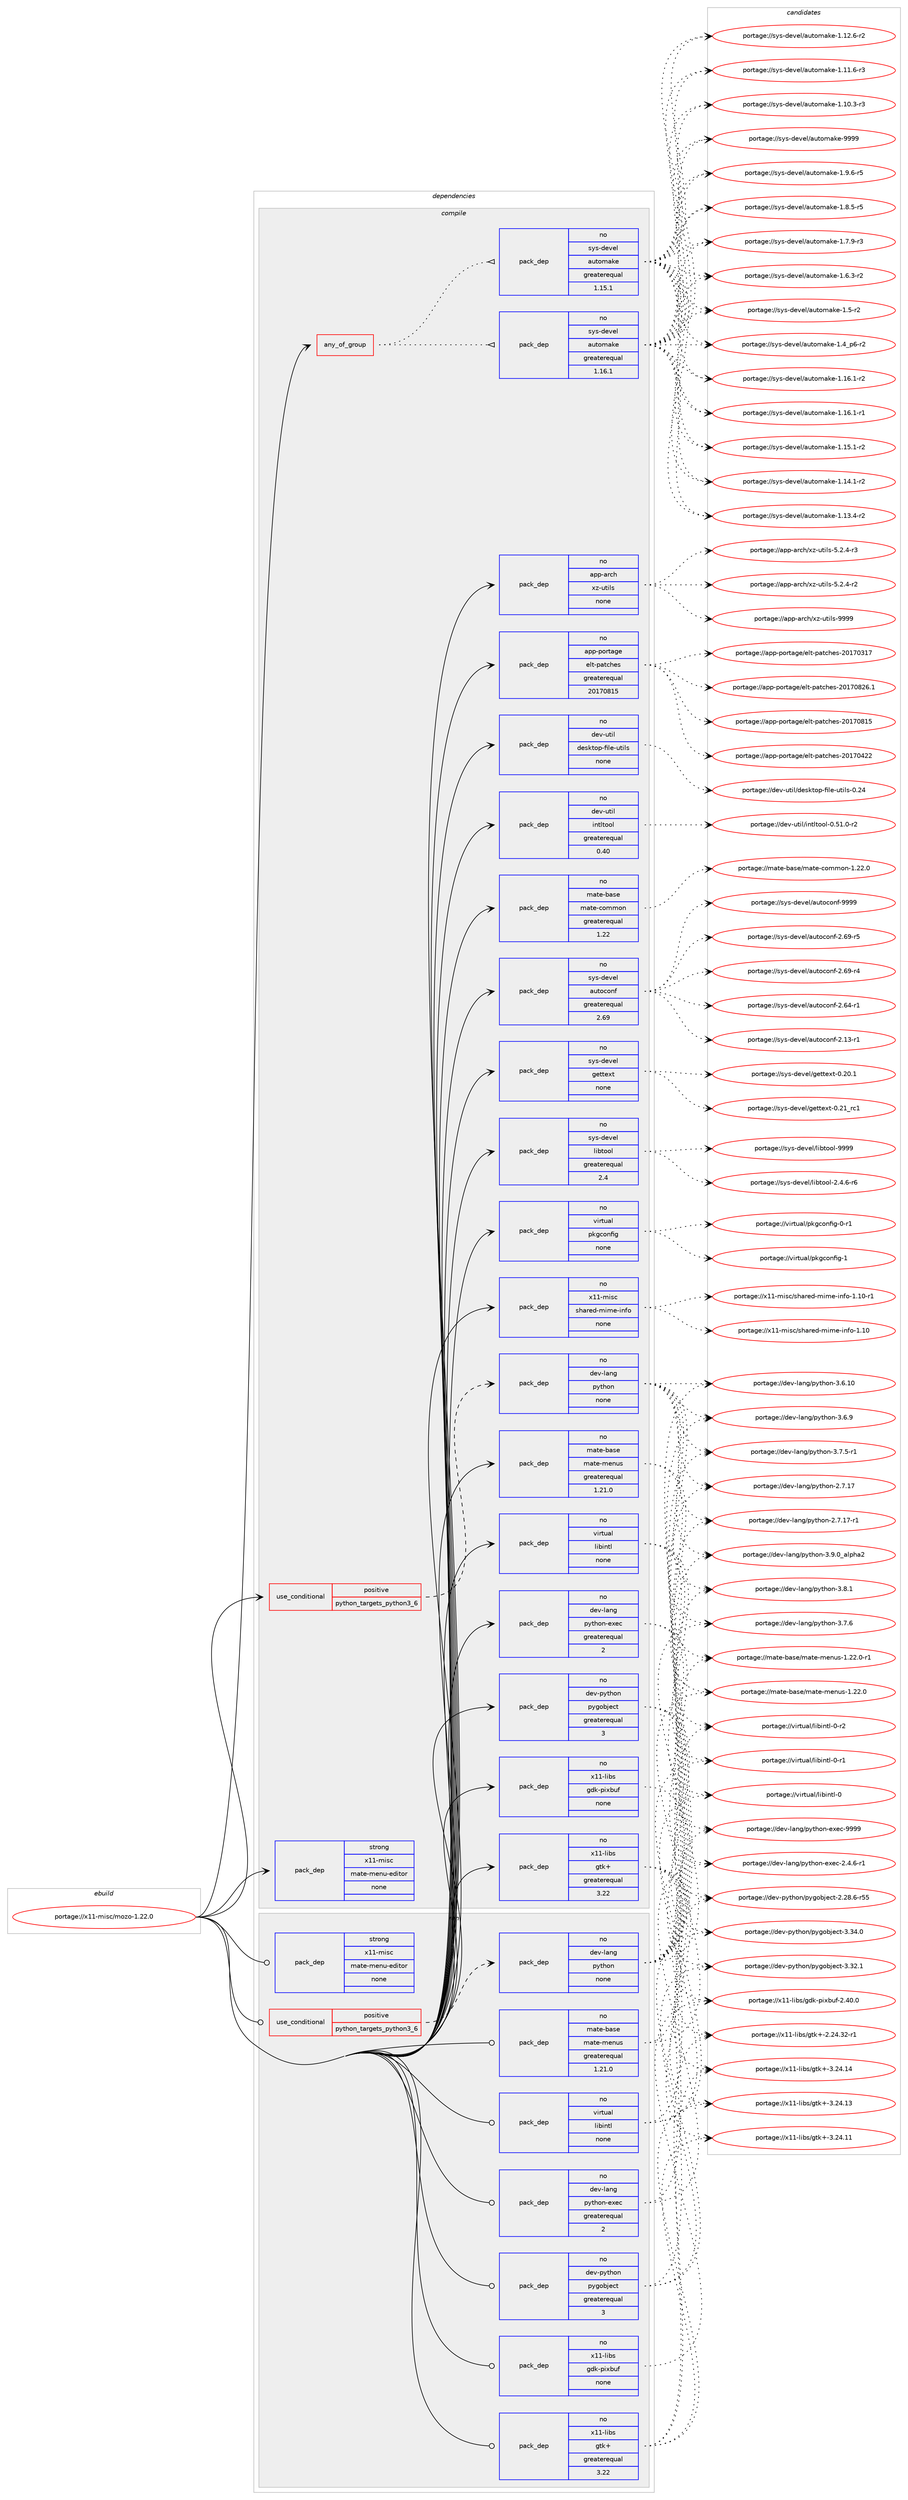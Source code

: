 digraph prolog {

# *************
# Graph options
# *************

newrank=true;
concentrate=true;
compound=true;
graph [rankdir=LR,fontname=Helvetica,fontsize=10,ranksep=1.5];#, ranksep=2.5, nodesep=0.2];
edge  [arrowhead=vee];
node  [fontname=Helvetica,fontsize=10];

# **********
# The ebuild
# **********

subgraph cluster_leftcol {
color=gray;
rank=same;
label=<<i>ebuild</i>>;
id [label="portage://x11-misc/mozo-1.22.0", color=red, width=4, href="../x11-misc/mozo-1.22.0.svg"];
}

# ****************
# The dependencies
# ****************

subgraph cluster_midcol {
color=gray;
label=<<i>dependencies</i>>;
subgraph cluster_compile {
fillcolor="#eeeeee";
style=filled;
label=<<i>compile</i>>;
subgraph any215 {
dependency14039 [label=<<TABLE BORDER="0" CELLBORDER="1" CELLSPACING="0" CELLPADDING="4"><TR><TD CELLPADDING="10">any_of_group</TD></TR></TABLE>>, shape=none, color=red];subgraph pack11859 {
dependency14040 [label=<<TABLE BORDER="0" CELLBORDER="1" CELLSPACING="0" CELLPADDING="4" WIDTH="220"><TR><TD ROWSPAN="6" CELLPADDING="30">pack_dep</TD></TR><TR><TD WIDTH="110">no</TD></TR><TR><TD>sys-devel</TD></TR><TR><TD>automake</TD></TR><TR><TD>greaterequal</TD></TR><TR><TD>1.16.1</TD></TR></TABLE>>, shape=none, color=blue];
}
dependency14039:e -> dependency14040:w [weight=20,style="dotted",arrowhead="oinv"];
subgraph pack11860 {
dependency14041 [label=<<TABLE BORDER="0" CELLBORDER="1" CELLSPACING="0" CELLPADDING="4" WIDTH="220"><TR><TD ROWSPAN="6" CELLPADDING="30">pack_dep</TD></TR><TR><TD WIDTH="110">no</TD></TR><TR><TD>sys-devel</TD></TR><TR><TD>automake</TD></TR><TR><TD>greaterequal</TD></TR><TR><TD>1.15.1</TD></TR></TABLE>>, shape=none, color=blue];
}
dependency14039:e -> dependency14041:w [weight=20,style="dotted",arrowhead="oinv"];
}
id:e -> dependency14039:w [weight=20,style="solid",arrowhead="vee"];
subgraph cond1953 {
dependency14042 [label=<<TABLE BORDER="0" CELLBORDER="1" CELLSPACING="0" CELLPADDING="4"><TR><TD ROWSPAN="3" CELLPADDING="10">use_conditional</TD></TR><TR><TD>positive</TD></TR><TR><TD>python_targets_python3_6</TD></TR></TABLE>>, shape=none, color=red];
subgraph pack11861 {
dependency14043 [label=<<TABLE BORDER="0" CELLBORDER="1" CELLSPACING="0" CELLPADDING="4" WIDTH="220"><TR><TD ROWSPAN="6" CELLPADDING="30">pack_dep</TD></TR><TR><TD WIDTH="110">no</TD></TR><TR><TD>dev-lang</TD></TR><TR><TD>python</TD></TR><TR><TD>none</TD></TR><TR><TD></TD></TR></TABLE>>, shape=none, color=blue];
}
dependency14042:e -> dependency14043:w [weight=20,style="dashed",arrowhead="vee"];
}
id:e -> dependency14042:w [weight=20,style="solid",arrowhead="vee"];
subgraph pack11862 {
dependency14044 [label=<<TABLE BORDER="0" CELLBORDER="1" CELLSPACING="0" CELLPADDING="4" WIDTH="220"><TR><TD ROWSPAN="6" CELLPADDING="30">pack_dep</TD></TR><TR><TD WIDTH="110">no</TD></TR><TR><TD>app-arch</TD></TR><TR><TD>xz-utils</TD></TR><TR><TD>none</TD></TR><TR><TD></TD></TR></TABLE>>, shape=none, color=blue];
}
id:e -> dependency14044:w [weight=20,style="solid",arrowhead="vee"];
subgraph pack11863 {
dependency14045 [label=<<TABLE BORDER="0" CELLBORDER="1" CELLSPACING="0" CELLPADDING="4" WIDTH="220"><TR><TD ROWSPAN="6" CELLPADDING="30">pack_dep</TD></TR><TR><TD WIDTH="110">no</TD></TR><TR><TD>app-portage</TD></TR><TR><TD>elt-patches</TD></TR><TR><TD>greaterequal</TD></TR><TR><TD>20170815</TD></TR></TABLE>>, shape=none, color=blue];
}
id:e -> dependency14045:w [weight=20,style="solid",arrowhead="vee"];
subgraph pack11864 {
dependency14046 [label=<<TABLE BORDER="0" CELLBORDER="1" CELLSPACING="0" CELLPADDING="4" WIDTH="220"><TR><TD ROWSPAN="6" CELLPADDING="30">pack_dep</TD></TR><TR><TD WIDTH="110">no</TD></TR><TR><TD>dev-lang</TD></TR><TR><TD>python-exec</TD></TR><TR><TD>greaterequal</TD></TR><TR><TD>2</TD></TR></TABLE>>, shape=none, color=blue];
}
id:e -> dependency14046:w [weight=20,style="solid",arrowhead="vee"];
subgraph pack11865 {
dependency14047 [label=<<TABLE BORDER="0" CELLBORDER="1" CELLSPACING="0" CELLPADDING="4" WIDTH="220"><TR><TD ROWSPAN="6" CELLPADDING="30">pack_dep</TD></TR><TR><TD WIDTH="110">no</TD></TR><TR><TD>dev-python</TD></TR><TR><TD>pygobject</TD></TR><TR><TD>greaterequal</TD></TR><TR><TD>3</TD></TR></TABLE>>, shape=none, color=blue];
}
id:e -> dependency14047:w [weight=20,style="solid",arrowhead="vee"];
subgraph pack11866 {
dependency14048 [label=<<TABLE BORDER="0" CELLBORDER="1" CELLSPACING="0" CELLPADDING="4" WIDTH="220"><TR><TD ROWSPAN="6" CELLPADDING="30">pack_dep</TD></TR><TR><TD WIDTH="110">no</TD></TR><TR><TD>dev-util</TD></TR><TR><TD>desktop-file-utils</TD></TR><TR><TD>none</TD></TR><TR><TD></TD></TR></TABLE>>, shape=none, color=blue];
}
id:e -> dependency14048:w [weight=20,style="solid",arrowhead="vee"];
subgraph pack11867 {
dependency14049 [label=<<TABLE BORDER="0" CELLBORDER="1" CELLSPACING="0" CELLPADDING="4" WIDTH="220"><TR><TD ROWSPAN="6" CELLPADDING="30">pack_dep</TD></TR><TR><TD WIDTH="110">no</TD></TR><TR><TD>dev-util</TD></TR><TR><TD>intltool</TD></TR><TR><TD>greaterequal</TD></TR><TR><TD>0.40</TD></TR></TABLE>>, shape=none, color=blue];
}
id:e -> dependency14049:w [weight=20,style="solid",arrowhead="vee"];
subgraph pack11868 {
dependency14050 [label=<<TABLE BORDER="0" CELLBORDER="1" CELLSPACING="0" CELLPADDING="4" WIDTH="220"><TR><TD ROWSPAN="6" CELLPADDING="30">pack_dep</TD></TR><TR><TD WIDTH="110">no</TD></TR><TR><TD>mate-base</TD></TR><TR><TD>mate-common</TD></TR><TR><TD>greaterequal</TD></TR><TR><TD>1.22</TD></TR></TABLE>>, shape=none, color=blue];
}
id:e -> dependency14050:w [weight=20,style="solid",arrowhead="vee"];
subgraph pack11869 {
dependency14051 [label=<<TABLE BORDER="0" CELLBORDER="1" CELLSPACING="0" CELLPADDING="4" WIDTH="220"><TR><TD ROWSPAN="6" CELLPADDING="30">pack_dep</TD></TR><TR><TD WIDTH="110">no</TD></TR><TR><TD>mate-base</TD></TR><TR><TD>mate-menus</TD></TR><TR><TD>greaterequal</TD></TR><TR><TD>1.21.0</TD></TR></TABLE>>, shape=none, color=blue];
}
id:e -> dependency14051:w [weight=20,style="solid",arrowhead="vee"];
subgraph pack11870 {
dependency14052 [label=<<TABLE BORDER="0" CELLBORDER="1" CELLSPACING="0" CELLPADDING="4" WIDTH="220"><TR><TD ROWSPAN="6" CELLPADDING="30">pack_dep</TD></TR><TR><TD WIDTH="110">no</TD></TR><TR><TD>sys-devel</TD></TR><TR><TD>autoconf</TD></TR><TR><TD>greaterequal</TD></TR><TR><TD>2.69</TD></TR></TABLE>>, shape=none, color=blue];
}
id:e -> dependency14052:w [weight=20,style="solid",arrowhead="vee"];
subgraph pack11871 {
dependency14053 [label=<<TABLE BORDER="0" CELLBORDER="1" CELLSPACING="0" CELLPADDING="4" WIDTH="220"><TR><TD ROWSPAN="6" CELLPADDING="30">pack_dep</TD></TR><TR><TD WIDTH="110">no</TD></TR><TR><TD>sys-devel</TD></TR><TR><TD>gettext</TD></TR><TR><TD>none</TD></TR><TR><TD></TD></TR></TABLE>>, shape=none, color=blue];
}
id:e -> dependency14053:w [weight=20,style="solid",arrowhead="vee"];
subgraph pack11872 {
dependency14054 [label=<<TABLE BORDER="0" CELLBORDER="1" CELLSPACING="0" CELLPADDING="4" WIDTH="220"><TR><TD ROWSPAN="6" CELLPADDING="30">pack_dep</TD></TR><TR><TD WIDTH="110">no</TD></TR><TR><TD>sys-devel</TD></TR><TR><TD>libtool</TD></TR><TR><TD>greaterequal</TD></TR><TR><TD>2.4</TD></TR></TABLE>>, shape=none, color=blue];
}
id:e -> dependency14054:w [weight=20,style="solid",arrowhead="vee"];
subgraph pack11873 {
dependency14055 [label=<<TABLE BORDER="0" CELLBORDER="1" CELLSPACING="0" CELLPADDING="4" WIDTH="220"><TR><TD ROWSPAN="6" CELLPADDING="30">pack_dep</TD></TR><TR><TD WIDTH="110">no</TD></TR><TR><TD>virtual</TD></TR><TR><TD>libintl</TD></TR><TR><TD>none</TD></TR><TR><TD></TD></TR></TABLE>>, shape=none, color=blue];
}
id:e -> dependency14055:w [weight=20,style="solid",arrowhead="vee"];
subgraph pack11874 {
dependency14056 [label=<<TABLE BORDER="0" CELLBORDER="1" CELLSPACING="0" CELLPADDING="4" WIDTH="220"><TR><TD ROWSPAN="6" CELLPADDING="30">pack_dep</TD></TR><TR><TD WIDTH="110">no</TD></TR><TR><TD>virtual</TD></TR><TR><TD>pkgconfig</TD></TR><TR><TD>none</TD></TR><TR><TD></TD></TR></TABLE>>, shape=none, color=blue];
}
id:e -> dependency14056:w [weight=20,style="solid",arrowhead="vee"];
subgraph pack11875 {
dependency14057 [label=<<TABLE BORDER="0" CELLBORDER="1" CELLSPACING="0" CELLPADDING="4" WIDTH="220"><TR><TD ROWSPAN="6" CELLPADDING="30">pack_dep</TD></TR><TR><TD WIDTH="110">no</TD></TR><TR><TD>x11-libs</TD></TR><TR><TD>gdk-pixbuf</TD></TR><TR><TD>none</TD></TR><TR><TD></TD></TR></TABLE>>, shape=none, color=blue];
}
id:e -> dependency14057:w [weight=20,style="solid",arrowhead="vee"];
subgraph pack11876 {
dependency14058 [label=<<TABLE BORDER="0" CELLBORDER="1" CELLSPACING="0" CELLPADDING="4" WIDTH="220"><TR><TD ROWSPAN="6" CELLPADDING="30">pack_dep</TD></TR><TR><TD WIDTH="110">no</TD></TR><TR><TD>x11-libs</TD></TR><TR><TD>gtk+</TD></TR><TR><TD>greaterequal</TD></TR><TR><TD>3.22</TD></TR></TABLE>>, shape=none, color=blue];
}
id:e -> dependency14058:w [weight=20,style="solid",arrowhead="vee"];
subgraph pack11877 {
dependency14059 [label=<<TABLE BORDER="0" CELLBORDER="1" CELLSPACING="0" CELLPADDING="4" WIDTH="220"><TR><TD ROWSPAN="6" CELLPADDING="30">pack_dep</TD></TR><TR><TD WIDTH="110">no</TD></TR><TR><TD>x11-misc</TD></TR><TR><TD>shared-mime-info</TD></TR><TR><TD>none</TD></TR><TR><TD></TD></TR></TABLE>>, shape=none, color=blue];
}
id:e -> dependency14059:w [weight=20,style="solid",arrowhead="vee"];
subgraph pack11878 {
dependency14060 [label=<<TABLE BORDER="0" CELLBORDER="1" CELLSPACING="0" CELLPADDING="4" WIDTH="220"><TR><TD ROWSPAN="6" CELLPADDING="30">pack_dep</TD></TR><TR><TD WIDTH="110">strong</TD></TR><TR><TD>x11-misc</TD></TR><TR><TD>mate-menu-editor</TD></TR><TR><TD>none</TD></TR><TR><TD></TD></TR></TABLE>>, shape=none, color=blue];
}
id:e -> dependency14060:w [weight=20,style="solid",arrowhead="vee"];
}
subgraph cluster_compileandrun {
fillcolor="#eeeeee";
style=filled;
label=<<i>compile and run</i>>;
}
subgraph cluster_run {
fillcolor="#eeeeee";
style=filled;
label=<<i>run</i>>;
subgraph cond1954 {
dependency14061 [label=<<TABLE BORDER="0" CELLBORDER="1" CELLSPACING="0" CELLPADDING="4"><TR><TD ROWSPAN="3" CELLPADDING="10">use_conditional</TD></TR><TR><TD>positive</TD></TR><TR><TD>python_targets_python3_6</TD></TR></TABLE>>, shape=none, color=red];
subgraph pack11879 {
dependency14062 [label=<<TABLE BORDER="0" CELLBORDER="1" CELLSPACING="0" CELLPADDING="4" WIDTH="220"><TR><TD ROWSPAN="6" CELLPADDING="30">pack_dep</TD></TR><TR><TD WIDTH="110">no</TD></TR><TR><TD>dev-lang</TD></TR><TR><TD>python</TD></TR><TR><TD>none</TD></TR><TR><TD></TD></TR></TABLE>>, shape=none, color=blue];
}
dependency14061:e -> dependency14062:w [weight=20,style="dashed",arrowhead="vee"];
}
id:e -> dependency14061:w [weight=20,style="solid",arrowhead="odot"];
subgraph pack11880 {
dependency14063 [label=<<TABLE BORDER="0" CELLBORDER="1" CELLSPACING="0" CELLPADDING="4" WIDTH="220"><TR><TD ROWSPAN="6" CELLPADDING="30">pack_dep</TD></TR><TR><TD WIDTH="110">no</TD></TR><TR><TD>dev-lang</TD></TR><TR><TD>python-exec</TD></TR><TR><TD>greaterequal</TD></TR><TR><TD>2</TD></TR></TABLE>>, shape=none, color=blue];
}
id:e -> dependency14063:w [weight=20,style="solid",arrowhead="odot"];
subgraph pack11881 {
dependency14064 [label=<<TABLE BORDER="0" CELLBORDER="1" CELLSPACING="0" CELLPADDING="4" WIDTH="220"><TR><TD ROWSPAN="6" CELLPADDING="30">pack_dep</TD></TR><TR><TD WIDTH="110">no</TD></TR><TR><TD>dev-python</TD></TR><TR><TD>pygobject</TD></TR><TR><TD>greaterequal</TD></TR><TR><TD>3</TD></TR></TABLE>>, shape=none, color=blue];
}
id:e -> dependency14064:w [weight=20,style="solid",arrowhead="odot"];
subgraph pack11882 {
dependency14065 [label=<<TABLE BORDER="0" CELLBORDER="1" CELLSPACING="0" CELLPADDING="4" WIDTH="220"><TR><TD ROWSPAN="6" CELLPADDING="30">pack_dep</TD></TR><TR><TD WIDTH="110">no</TD></TR><TR><TD>mate-base</TD></TR><TR><TD>mate-menus</TD></TR><TR><TD>greaterequal</TD></TR><TR><TD>1.21.0</TD></TR></TABLE>>, shape=none, color=blue];
}
id:e -> dependency14065:w [weight=20,style="solid",arrowhead="odot"];
subgraph pack11883 {
dependency14066 [label=<<TABLE BORDER="0" CELLBORDER="1" CELLSPACING="0" CELLPADDING="4" WIDTH="220"><TR><TD ROWSPAN="6" CELLPADDING="30">pack_dep</TD></TR><TR><TD WIDTH="110">no</TD></TR><TR><TD>virtual</TD></TR><TR><TD>libintl</TD></TR><TR><TD>none</TD></TR><TR><TD></TD></TR></TABLE>>, shape=none, color=blue];
}
id:e -> dependency14066:w [weight=20,style="solid",arrowhead="odot"];
subgraph pack11884 {
dependency14067 [label=<<TABLE BORDER="0" CELLBORDER="1" CELLSPACING="0" CELLPADDING="4" WIDTH="220"><TR><TD ROWSPAN="6" CELLPADDING="30">pack_dep</TD></TR><TR><TD WIDTH="110">no</TD></TR><TR><TD>x11-libs</TD></TR><TR><TD>gdk-pixbuf</TD></TR><TR><TD>none</TD></TR><TR><TD></TD></TR></TABLE>>, shape=none, color=blue];
}
id:e -> dependency14067:w [weight=20,style="solid",arrowhead="odot"];
subgraph pack11885 {
dependency14068 [label=<<TABLE BORDER="0" CELLBORDER="1" CELLSPACING="0" CELLPADDING="4" WIDTH="220"><TR><TD ROWSPAN="6" CELLPADDING="30">pack_dep</TD></TR><TR><TD WIDTH="110">no</TD></TR><TR><TD>x11-libs</TD></TR><TR><TD>gtk+</TD></TR><TR><TD>greaterequal</TD></TR><TR><TD>3.22</TD></TR></TABLE>>, shape=none, color=blue];
}
id:e -> dependency14068:w [weight=20,style="solid",arrowhead="odot"];
subgraph pack11886 {
dependency14069 [label=<<TABLE BORDER="0" CELLBORDER="1" CELLSPACING="0" CELLPADDING="4" WIDTH="220"><TR><TD ROWSPAN="6" CELLPADDING="30">pack_dep</TD></TR><TR><TD WIDTH="110">strong</TD></TR><TR><TD>x11-misc</TD></TR><TR><TD>mate-menu-editor</TD></TR><TR><TD>none</TD></TR><TR><TD></TD></TR></TABLE>>, shape=none, color=blue];
}
id:e -> dependency14069:w [weight=20,style="solid",arrowhead="odot"];
}
}

# **************
# The candidates
# **************

subgraph cluster_choices {
rank=same;
color=gray;
label=<<i>candidates</i>>;

subgraph choice11859 {
color=black;
nodesep=1;
choice115121115451001011181011084797117116111109971071014557575757 [label="portage://sys-devel/automake-9999", color=red, width=4,href="../sys-devel/automake-9999.svg"];
choice115121115451001011181011084797117116111109971071014549465746544511453 [label="portage://sys-devel/automake-1.9.6-r5", color=red, width=4,href="../sys-devel/automake-1.9.6-r5.svg"];
choice115121115451001011181011084797117116111109971071014549465646534511453 [label="portage://sys-devel/automake-1.8.5-r5", color=red, width=4,href="../sys-devel/automake-1.8.5-r5.svg"];
choice115121115451001011181011084797117116111109971071014549465546574511451 [label="portage://sys-devel/automake-1.7.9-r3", color=red, width=4,href="../sys-devel/automake-1.7.9-r3.svg"];
choice115121115451001011181011084797117116111109971071014549465446514511450 [label="portage://sys-devel/automake-1.6.3-r2", color=red, width=4,href="../sys-devel/automake-1.6.3-r2.svg"];
choice11512111545100101118101108479711711611110997107101454946534511450 [label="portage://sys-devel/automake-1.5-r2", color=red, width=4,href="../sys-devel/automake-1.5-r2.svg"];
choice115121115451001011181011084797117116111109971071014549465295112544511450 [label="portage://sys-devel/automake-1.4_p6-r2", color=red, width=4,href="../sys-devel/automake-1.4_p6-r2.svg"];
choice11512111545100101118101108479711711611110997107101454946495446494511450 [label="portage://sys-devel/automake-1.16.1-r2", color=red, width=4,href="../sys-devel/automake-1.16.1-r2.svg"];
choice11512111545100101118101108479711711611110997107101454946495446494511449 [label="portage://sys-devel/automake-1.16.1-r1", color=red, width=4,href="../sys-devel/automake-1.16.1-r1.svg"];
choice11512111545100101118101108479711711611110997107101454946495346494511450 [label="portage://sys-devel/automake-1.15.1-r2", color=red, width=4,href="../sys-devel/automake-1.15.1-r2.svg"];
choice11512111545100101118101108479711711611110997107101454946495246494511450 [label="portage://sys-devel/automake-1.14.1-r2", color=red, width=4,href="../sys-devel/automake-1.14.1-r2.svg"];
choice11512111545100101118101108479711711611110997107101454946495146524511450 [label="portage://sys-devel/automake-1.13.4-r2", color=red, width=4,href="../sys-devel/automake-1.13.4-r2.svg"];
choice11512111545100101118101108479711711611110997107101454946495046544511450 [label="portage://sys-devel/automake-1.12.6-r2", color=red, width=4,href="../sys-devel/automake-1.12.6-r2.svg"];
choice11512111545100101118101108479711711611110997107101454946494946544511451 [label="portage://sys-devel/automake-1.11.6-r3", color=red, width=4,href="../sys-devel/automake-1.11.6-r3.svg"];
choice11512111545100101118101108479711711611110997107101454946494846514511451 [label="portage://sys-devel/automake-1.10.3-r3", color=red, width=4,href="../sys-devel/automake-1.10.3-r3.svg"];
dependency14040:e -> choice115121115451001011181011084797117116111109971071014557575757:w [style=dotted,weight="100"];
dependency14040:e -> choice115121115451001011181011084797117116111109971071014549465746544511453:w [style=dotted,weight="100"];
dependency14040:e -> choice115121115451001011181011084797117116111109971071014549465646534511453:w [style=dotted,weight="100"];
dependency14040:e -> choice115121115451001011181011084797117116111109971071014549465546574511451:w [style=dotted,weight="100"];
dependency14040:e -> choice115121115451001011181011084797117116111109971071014549465446514511450:w [style=dotted,weight="100"];
dependency14040:e -> choice11512111545100101118101108479711711611110997107101454946534511450:w [style=dotted,weight="100"];
dependency14040:e -> choice115121115451001011181011084797117116111109971071014549465295112544511450:w [style=dotted,weight="100"];
dependency14040:e -> choice11512111545100101118101108479711711611110997107101454946495446494511450:w [style=dotted,weight="100"];
dependency14040:e -> choice11512111545100101118101108479711711611110997107101454946495446494511449:w [style=dotted,weight="100"];
dependency14040:e -> choice11512111545100101118101108479711711611110997107101454946495346494511450:w [style=dotted,weight="100"];
dependency14040:e -> choice11512111545100101118101108479711711611110997107101454946495246494511450:w [style=dotted,weight="100"];
dependency14040:e -> choice11512111545100101118101108479711711611110997107101454946495146524511450:w [style=dotted,weight="100"];
dependency14040:e -> choice11512111545100101118101108479711711611110997107101454946495046544511450:w [style=dotted,weight="100"];
dependency14040:e -> choice11512111545100101118101108479711711611110997107101454946494946544511451:w [style=dotted,weight="100"];
dependency14040:e -> choice11512111545100101118101108479711711611110997107101454946494846514511451:w [style=dotted,weight="100"];
}
subgraph choice11860 {
color=black;
nodesep=1;
choice115121115451001011181011084797117116111109971071014557575757 [label="portage://sys-devel/automake-9999", color=red, width=4,href="../sys-devel/automake-9999.svg"];
choice115121115451001011181011084797117116111109971071014549465746544511453 [label="portage://sys-devel/automake-1.9.6-r5", color=red, width=4,href="../sys-devel/automake-1.9.6-r5.svg"];
choice115121115451001011181011084797117116111109971071014549465646534511453 [label="portage://sys-devel/automake-1.8.5-r5", color=red, width=4,href="../sys-devel/automake-1.8.5-r5.svg"];
choice115121115451001011181011084797117116111109971071014549465546574511451 [label="portage://sys-devel/automake-1.7.9-r3", color=red, width=4,href="../sys-devel/automake-1.7.9-r3.svg"];
choice115121115451001011181011084797117116111109971071014549465446514511450 [label="portage://sys-devel/automake-1.6.3-r2", color=red, width=4,href="../sys-devel/automake-1.6.3-r2.svg"];
choice11512111545100101118101108479711711611110997107101454946534511450 [label="portage://sys-devel/automake-1.5-r2", color=red, width=4,href="../sys-devel/automake-1.5-r2.svg"];
choice115121115451001011181011084797117116111109971071014549465295112544511450 [label="portage://sys-devel/automake-1.4_p6-r2", color=red, width=4,href="../sys-devel/automake-1.4_p6-r2.svg"];
choice11512111545100101118101108479711711611110997107101454946495446494511450 [label="portage://sys-devel/automake-1.16.1-r2", color=red, width=4,href="../sys-devel/automake-1.16.1-r2.svg"];
choice11512111545100101118101108479711711611110997107101454946495446494511449 [label="portage://sys-devel/automake-1.16.1-r1", color=red, width=4,href="../sys-devel/automake-1.16.1-r1.svg"];
choice11512111545100101118101108479711711611110997107101454946495346494511450 [label="portage://sys-devel/automake-1.15.1-r2", color=red, width=4,href="../sys-devel/automake-1.15.1-r2.svg"];
choice11512111545100101118101108479711711611110997107101454946495246494511450 [label="portage://sys-devel/automake-1.14.1-r2", color=red, width=4,href="../sys-devel/automake-1.14.1-r2.svg"];
choice11512111545100101118101108479711711611110997107101454946495146524511450 [label="portage://sys-devel/automake-1.13.4-r2", color=red, width=4,href="../sys-devel/automake-1.13.4-r2.svg"];
choice11512111545100101118101108479711711611110997107101454946495046544511450 [label="portage://sys-devel/automake-1.12.6-r2", color=red, width=4,href="../sys-devel/automake-1.12.6-r2.svg"];
choice11512111545100101118101108479711711611110997107101454946494946544511451 [label="portage://sys-devel/automake-1.11.6-r3", color=red, width=4,href="../sys-devel/automake-1.11.6-r3.svg"];
choice11512111545100101118101108479711711611110997107101454946494846514511451 [label="portage://sys-devel/automake-1.10.3-r3", color=red, width=4,href="../sys-devel/automake-1.10.3-r3.svg"];
dependency14041:e -> choice115121115451001011181011084797117116111109971071014557575757:w [style=dotted,weight="100"];
dependency14041:e -> choice115121115451001011181011084797117116111109971071014549465746544511453:w [style=dotted,weight="100"];
dependency14041:e -> choice115121115451001011181011084797117116111109971071014549465646534511453:w [style=dotted,weight="100"];
dependency14041:e -> choice115121115451001011181011084797117116111109971071014549465546574511451:w [style=dotted,weight="100"];
dependency14041:e -> choice115121115451001011181011084797117116111109971071014549465446514511450:w [style=dotted,weight="100"];
dependency14041:e -> choice11512111545100101118101108479711711611110997107101454946534511450:w [style=dotted,weight="100"];
dependency14041:e -> choice115121115451001011181011084797117116111109971071014549465295112544511450:w [style=dotted,weight="100"];
dependency14041:e -> choice11512111545100101118101108479711711611110997107101454946495446494511450:w [style=dotted,weight="100"];
dependency14041:e -> choice11512111545100101118101108479711711611110997107101454946495446494511449:w [style=dotted,weight="100"];
dependency14041:e -> choice11512111545100101118101108479711711611110997107101454946495346494511450:w [style=dotted,weight="100"];
dependency14041:e -> choice11512111545100101118101108479711711611110997107101454946495246494511450:w [style=dotted,weight="100"];
dependency14041:e -> choice11512111545100101118101108479711711611110997107101454946495146524511450:w [style=dotted,weight="100"];
dependency14041:e -> choice11512111545100101118101108479711711611110997107101454946495046544511450:w [style=dotted,weight="100"];
dependency14041:e -> choice11512111545100101118101108479711711611110997107101454946494946544511451:w [style=dotted,weight="100"];
dependency14041:e -> choice11512111545100101118101108479711711611110997107101454946494846514511451:w [style=dotted,weight="100"];
}
subgraph choice11861 {
color=black;
nodesep=1;
choice10010111845108971101034711212111610411111045514657464895971081121049750 [label="portage://dev-lang/python-3.9.0_alpha2", color=red, width=4,href="../dev-lang/python-3.9.0_alpha2.svg"];
choice100101118451089711010347112121116104111110455146564649 [label="portage://dev-lang/python-3.8.1", color=red, width=4,href="../dev-lang/python-3.8.1.svg"];
choice100101118451089711010347112121116104111110455146554654 [label="portage://dev-lang/python-3.7.6", color=red, width=4,href="../dev-lang/python-3.7.6.svg"];
choice1001011184510897110103471121211161041111104551465546534511449 [label="portage://dev-lang/python-3.7.5-r1", color=red, width=4,href="../dev-lang/python-3.7.5-r1.svg"];
choice100101118451089711010347112121116104111110455146544657 [label="portage://dev-lang/python-3.6.9", color=red, width=4,href="../dev-lang/python-3.6.9.svg"];
choice10010111845108971101034711212111610411111045514654464948 [label="portage://dev-lang/python-3.6.10", color=red, width=4,href="../dev-lang/python-3.6.10.svg"];
choice100101118451089711010347112121116104111110455046554649554511449 [label="portage://dev-lang/python-2.7.17-r1", color=red, width=4,href="../dev-lang/python-2.7.17-r1.svg"];
choice10010111845108971101034711212111610411111045504655464955 [label="portage://dev-lang/python-2.7.17", color=red, width=4,href="../dev-lang/python-2.7.17.svg"];
dependency14043:e -> choice10010111845108971101034711212111610411111045514657464895971081121049750:w [style=dotted,weight="100"];
dependency14043:e -> choice100101118451089711010347112121116104111110455146564649:w [style=dotted,weight="100"];
dependency14043:e -> choice100101118451089711010347112121116104111110455146554654:w [style=dotted,weight="100"];
dependency14043:e -> choice1001011184510897110103471121211161041111104551465546534511449:w [style=dotted,weight="100"];
dependency14043:e -> choice100101118451089711010347112121116104111110455146544657:w [style=dotted,weight="100"];
dependency14043:e -> choice10010111845108971101034711212111610411111045514654464948:w [style=dotted,weight="100"];
dependency14043:e -> choice100101118451089711010347112121116104111110455046554649554511449:w [style=dotted,weight="100"];
dependency14043:e -> choice10010111845108971101034711212111610411111045504655464955:w [style=dotted,weight="100"];
}
subgraph choice11862 {
color=black;
nodesep=1;
choice9711211245971149910447120122451171161051081154557575757 [label="portage://app-arch/xz-utils-9999", color=red, width=4,href="../app-arch/xz-utils-9999.svg"];
choice9711211245971149910447120122451171161051081154553465046524511451 [label="portage://app-arch/xz-utils-5.2.4-r3", color=red, width=4,href="../app-arch/xz-utils-5.2.4-r3.svg"];
choice9711211245971149910447120122451171161051081154553465046524511450 [label="portage://app-arch/xz-utils-5.2.4-r2", color=red, width=4,href="../app-arch/xz-utils-5.2.4-r2.svg"];
dependency14044:e -> choice9711211245971149910447120122451171161051081154557575757:w [style=dotted,weight="100"];
dependency14044:e -> choice9711211245971149910447120122451171161051081154553465046524511451:w [style=dotted,weight="100"];
dependency14044:e -> choice9711211245971149910447120122451171161051081154553465046524511450:w [style=dotted,weight="100"];
}
subgraph choice11863 {
color=black;
nodesep=1;
choice971121124511211111411697103101471011081164511297116991041011154550484955485650544649 [label="portage://app-portage/elt-patches-20170826.1", color=red, width=4,href="../app-portage/elt-patches-20170826.1.svg"];
choice97112112451121111141169710310147101108116451129711699104101115455048495548564953 [label="portage://app-portage/elt-patches-20170815", color=red, width=4,href="../app-portage/elt-patches-20170815.svg"];
choice97112112451121111141169710310147101108116451129711699104101115455048495548525050 [label="portage://app-portage/elt-patches-20170422", color=red, width=4,href="../app-portage/elt-patches-20170422.svg"];
choice97112112451121111141169710310147101108116451129711699104101115455048495548514955 [label="portage://app-portage/elt-patches-20170317", color=red, width=4,href="../app-portage/elt-patches-20170317.svg"];
dependency14045:e -> choice971121124511211111411697103101471011081164511297116991041011154550484955485650544649:w [style=dotted,weight="100"];
dependency14045:e -> choice97112112451121111141169710310147101108116451129711699104101115455048495548564953:w [style=dotted,weight="100"];
dependency14045:e -> choice97112112451121111141169710310147101108116451129711699104101115455048495548525050:w [style=dotted,weight="100"];
dependency14045:e -> choice97112112451121111141169710310147101108116451129711699104101115455048495548514955:w [style=dotted,weight="100"];
}
subgraph choice11864 {
color=black;
nodesep=1;
choice10010111845108971101034711212111610411111045101120101994557575757 [label="portage://dev-lang/python-exec-9999", color=red, width=4,href="../dev-lang/python-exec-9999.svg"];
choice10010111845108971101034711212111610411111045101120101994550465246544511449 [label="portage://dev-lang/python-exec-2.4.6-r1", color=red, width=4,href="../dev-lang/python-exec-2.4.6-r1.svg"];
dependency14046:e -> choice10010111845108971101034711212111610411111045101120101994557575757:w [style=dotted,weight="100"];
dependency14046:e -> choice10010111845108971101034711212111610411111045101120101994550465246544511449:w [style=dotted,weight="100"];
}
subgraph choice11865 {
color=black;
nodesep=1;
choice1001011184511212111610411111047112121103111981061019911645514651524648 [label="portage://dev-python/pygobject-3.34.0", color=red, width=4,href="../dev-python/pygobject-3.34.0.svg"];
choice1001011184511212111610411111047112121103111981061019911645514651504649 [label="portage://dev-python/pygobject-3.32.1", color=red, width=4,href="../dev-python/pygobject-3.32.1.svg"];
choice1001011184511212111610411111047112121103111981061019911645504650564654451145353 [label="portage://dev-python/pygobject-2.28.6-r55", color=red, width=4,href="../dev-python/pygobject-2.28.6-r55.svg"];
dependency14047:e -> choice1001011184511212111610411111047112121103111981061019911645514651524648:w [style=dotted,weight="100"];
dependency14047:e -> choice1001011184511212111610411111047112121103111981061019911645514651504649:w [style=dotted,weight="100"];
dependency14047:e -> choice1001011184511212111610411111047112121103111981061019911645504650564654451145353:w [style=dotted,weight="100"];
}
subgraph choice11866 {
color=black;
nodesep=1;
choice100101118451171161051084710010111510711611111245102105108101451171161051081154548465052 [label="portage://dev-util/desktop-file-utils-0.24", color=red, width=4,href="../dev-util/desktop-file-utils-0.24.svg"];
dependency14048:e -> choice100101118451171161051084710010111510711611111245102105108101451171161051081154548465052:w [style=dotted,weight="100"];
}
subgraph choice11867 {
color=black;
nodesep=1;
choice1001011184511711610510847105110116108116111111108454846534946484511450 [label="portage://dev-util/intltool-0.51.0-r2", color=red, width=4,href="../dev-util/intltool-0.51.0-r2.svg"];
dependency14049:e -> choice1001011184511711610510847105110116108116111111108454846534946484511450:w [style=dotted,weight="100"];
}
subgraph choice11868 {
color=black;
nodesep=1;
choice109971161014598971151014710997116101459911110910911111045494650504648 [label="portage://mate-base/mate-common-1.22.0", color=red, width=4,href="../mate-base/mate-common-1.22.0.svg"];
dependency14050:e -> choice109971161014598971151014710997116101459911110910911111045494650504648:w [style=dotted,weight="100"];
}
subgraph choice11869 {
color=black;
nodesep=1;
choice10997116101459897115101471099711610145109101110117115454946505046484511449 [label="portage://mate-base/mate-menus-1.22.0-r1", color=red, width=4,href="../mate-base/mate-menus-1.22.0-r1.svg"];
choice1099711610145989711510147109971161014510910111011711545494650504648 [label="portage://mate-base/mate-menus-1.22.0", color=red, width=4,href="../mate-base/mate-menus-1.22.0.svg"];
dependency14051:e -> choice10997116101459897115101471099711610145109101110117115454946505046484511449:w [style=dotted,weight="100"];
dependency14051:e -> choice1099711610145989711510147109971161014510910111011711545494650504648:w [style=dotted,weight="100"];
}
subgraph choice11870 {
color=black;
nodesep=1;
choice115121115451001011181011084797117116111991111101024557575757 [label="portage://sys-devel/autoconf-9999", color=red, width=4,href="../sys-devel/autoconf-9999.svg"];
choice1151211154510010111810110847971171161119911111010245504654574511453 [label="portage://sys-devel/autoconf-2.69-r5", color=red, width=4,href="../sys-devel/autoconf-2.69-r5.svg"];
choice1151211154510010111810110847971171161119911111010245504654574511452 [label="portage://sys-devel/autoconf-2.69-r4", color=red, width=4,href="../sys-devel/autoconf-2.69-r4.svg"];
choice1151211154510010111810110847971171161119911111010245504654524511449 [label="portage://sys-devel/autoconf-2.64-r1", color=red, width=4,href="../sys-devel/autoconf-2.64-r1.svg"];
choice1151211154510010111810110847971171161119911111010245504649514511449 [label="portage://sys-devel/autoconf-2.13-r1", color=red, width=4,href="../sys-devel/autoconf-2.13-r1.svg"];
dependency14052:e -> choice115121115451001011181011084797117116111991111101024557575757:w [style=dotted,weight="100"];
dependency14052:e -> choice1151211154510010111810110847971171161119911111010245504654574511453:w [style=dotted,weight="100"];
dependency14052:e -> choice1151211154510010111810110847971171161119911111010245504654574511452:w [style=dotted,weight="100"];
dependency14052:e -> choice1151211154510010111810110847971171161119911111010245504654524511449:w [style=dotted,weight="100"];
dependency14052:e -> choice1151211154510010111810110847971171161119911111010245504649514511449:w [style=dotted,weight="100"];
}
subgraph choice11871 {
color=black;
nodesep=1;
choice11512111545100101118101108471031011161161011201164548465049951149949 [label="portage://sys-devel/gettext-0.21_rc1", color=red, width=4,href="../sys-devel/gettext-0.21_rc1.svg"];
choice115121115451001011181011084710310111611610112011645484650484649 [label="portage://sys-devel/gettext-0.20.1", color=red, width=4,href="../sys-devel/gettext-0.20.1.svg"];
dependency14053:e -> choice11512111545100101118101108471031011161161011201164548465049951149949:w [style=dotted,weight="100"];
dependency14053:e -> choice115121115451001011181011084710310111611610112011645484650484649:w [style=dotted,weight="100"];
}
subgraph choice11872 {
color=black;
nodesep=1;
choice1151211154510010111810110847108105981161111111084557575757 [label="portage://sys-devel/libtool-9999", color=red, width=4,href="../sys-devel/libtool-9999.svg"];
choice1151211154510010111810110847108105981161111111084550465246544511454 [label="portage://sys-devel/libtool-2.4.6-r6", color=red, width=4,href="../sys-devel/libtool-2.4.6-r6.svg"];
dependency14054:e -> choice1151211154510010111810110847108105981161111111084557575757:w [style=dotted,weight="100"];
dependency14054:e -> choice1151211154510010111810110847108105981161111111084550465246544511454:w [style=dotted,weight="100"];
}
subgraph choice11873 {
color=black;
nodesep=1;
choice11810511411611797108471081059810511011610845484511450 [label="portage://virtual/libintl-0-r2", color=red, width=4,href="../virtual/libintl-0-r2.svg"];
choice11810511411611797108471081059810511011610845484511449 [label="portage://virtual/libintl-0-r1", color=red, width=4,href="../virtual/libintl-0-r1.svg"];
choice1181051141161179710847108105981051101161084548 [label="portage://virtual/libintl-0", color=red, width=4,href="../virtual/libintl-0.svg"];
dependency14055:e -> choice11810511411611797108471081059810511011610845484511450:w [style=dotted,weight="100"];
dependency14055:e -> choice11810511411611797108471081059810511011610845484511449:w [style=dotted,weight="100"];
dependency14055:e -> choice1181051141161179710847108105981051101161084548:w [style=dotted,weight="100"];
}
subgraph choice11874 {
color=black;
nodesep=1;
choice1181051141161179710847112107103991111101021051034549 [label="portage://virtual/pkgconfig-1", color=red, width=4,href="../virtual/pkgconfig-1.svg"];
choice11810511411611797108471121071039911111010210510345484511449 [label="portage://virtual/pkgconfig-0-r1", color=red, width=4,href="../virtual/pkgconfig-0-r1.svg"];
dependency14056:e -> choice1181051141161179710847112107103991111101021051034549:w [style=dotted,weight="100"];
dependency14056:e -> choice11810511411611797108471121071039911111010210510345484511449:w [style=dotted,weight="100"];
}
subgraph choice11875 {
color=black;
nodesep=1;
choice1204949451081059811547103100107451121051209811710245504652484648 [label="portage://x11-libs/gdk-pixbuf-2.40.0", color=red, width=4,href="../x11-libs/gdk-pixbuf-2.40.0.svg"];
dependency14057:e -> choice1204949451081059811547103100107451121051209811710245504652484648:w [style=dotted,weight="100"];
}
subgraph choice11876 {
color=black;
nodesep=1;
choice1204949451081059811547103116107434551465052464952 [label="portage://x11-libs/gtk+-3.24.14", color=red, width=4,href="../x11-libs/gtk+-3.24.14.svg"];
choice1204949451081059811547103116107434551465052464951 [label="portage://x11-libs/gtk+-3.24.13", color=red, width=4,href="../x11-libs/gtk+-3.24.13.svg"];
choice1204949451081059811547103116107434551465052464949 [label="portage://x11-libs/gtk+-3.24.11", color=red, width=4,href="../x11-libs/gtk+-3.24.11.svg"];
choice12049494510810598115471031161074345504650524651504511449 [label="portage://x11-libs/gtk+-2.24.32-r1", color=red, width=4,href="../x11-libs/gtk+-2.24.32-r1.svg"];
dependency14058:e -> choice1204949451081059811547103116107434551465052464952:w [style=dotted,weight="100"];
dependency14058:e -> choice1204949451081059811547103116107434551465052464951:w [style=dotted,weight="100"];
dependency14058:e -> choice1204949451081059811547103116107434551465052464949:w [style=dotted,weight="100"];
dependency14058:e -> choice12049494510810598115471031161074345504650524651504511449:w [style=dotted,weight="100"];
}
subgraph choice11877 {
color=black;
nodesep=1;
choice120494945109105115994711510497114101100451091051091014510511010211145494649484511449 [label="portage://x11-misc/shared-mime-info-1.10-r1", color=red, width=4,href="../x11-misc/shared-mime-info-1.10-r1.svg"];
choice12049494510910511599471151049711410110045109105109101451051101021114549464948 [label="portage://x11-misc/shared-mime-info-1.10", color=red, width=4,href="../x11-misc/shared-mime-info-1.10.svg"];
dependency14059:e -> choice120494945109105115994711510497114101100451091051091014510511010211145494649484511449:w [style=dotted,weight="100"];
dependency14059:e -> choice12049494510910511599471151049711410110045109105109101451051101021114549464948:w [style=dotted,weight="100"];
}
subgraph choice11878 {
color=black;
nodesep=1;
}
subgraph choice11879 {
color=black;
nodesep=1;
choice10010111845108971101034711212111610411111045514657464895971081121049750 [label="portage://dev-lang/python-3.9.0_alpha2", color=red, width=4,href="../dev-lang/python-3.9.0_alpha2.svg"];
choice100101118451089711010347112121116104111110455146564649 [label="portage://dev-lang/python-3.8.1", color=red, width=4,href="../dev-lang/python-3.8.1.svg"];
choice100101118451089711010347112121116104111110455146554654 [label="portage://dev-lang/python-3.7.6", color=red, width=4,href="../dev-lang/python-3.7.6.svg"];
choice1001011184510897110103471121211161041111104551465546534511449 [label="portage://dev-lang/python-3.7.5-r1", color=red, width=4,href="../dev-lang/python-3.7.5-r1.svg"];
choice100101118451089711010347112121116104111110455146544657 [label="portage://dev-lang/python-3.6.9", color=red, width=4,href="../dev-lang/python-3.6.9.svg"];
choice10010111845108971101034711212111610411111045514654464948 [label="portage://dev-lang/python-3.6.10", color=red, width=4,href="../dev-lang/python-3.6.10.svg"];
choice100101118451089711010347112121116104111110455046554649554511449 [label="portage://dev-lang/python-2.7.17-r1", color=red, width=4,href="../dev-lang/python-2.7.17-r1.svg"];
choice10010111845108971101034711212111610411111045504655464955 [label="portage://dev-lang/python-2.7.17", color=red, width=4,href="../dev-lang/python-2.7.17.svg"];
dependency14062:e -> choice10010111845108971101034711212111610411111045514657464895971081121049750:w [style=dotted,weight="100"];
dependency14062:e -> choice100101118451089711010347112121116104111110455146564649:w [style=dotted,weight="100"];
dependency14062:e -> choice100101118451089711010347112121116104111110455146554654:w [style=dotted,weight="100"];
dependency14062:e -> choice1001011184510897110103471121211161041111104551465546534511449:w [style=dotted,weight="100"];
dependency14062:e -> choice100101118451089711010347112121116104111110455146544657:w [style=dotted,weight="100"];
dependency14062:e -> choice10010111845108971101034711212111610411111045514654464948:w [style=dotted,weight="100"];
dependency14062:e -> choice100101118451089711010347112121116104111110455046554649554511449:w [style=dotted,weight="100"];
dependency14062:e -> choice10010111845108971101034711212111610411111045504655464955:w [style=dotted,weight="100"];
}
subgraph choice11880 {
color=black;
nodesep=1;
choice10010111845108971101034711212111610411111045101120101994557575757 [label="portage://dev-lang/python-exec-9999", color=red, width=4,href="../dev-lang/python-exec-9999.svg"];
choice10010111845108971101034711212111610411111045101120101994550465246544511449 [label="portage://dev-lang/python-exec-2.4.6-r1", color=red, width=4,href="../dev-lang/python-exec-2.4.6-r1.svg"];
dependency14063:e -> choice10010111845108971101034711212111610411111045101120101994557575757:w [style=dotted,weight="100"];
dependency14063:e -> choice10010111845108971101034711212111610411111045101120101994550465246544511449:w [style=dotted,weight="100"];
}
subgraph choice11881 {
color=black;
nodesep=1;
choice1001011184511212111610411111047112121103111981061019911645514651524648 [label="portage://dev-python/pygobject-3.34.0", color=red, width=4,href="../dev-python/pygobject-3.34.0.svg"];
choice1001011184511212111610411111047112121103111981061019911645514651504649 [label="portage://dev-python/pygobject-3.32.1", color=red, width=4,href="../dev-python/pygobject-3.32.1.svg"];
choice1001011184511212111610411111047112121103111981061019911645504650564654451145353 [label="portage://dev-python/pygobject-2.28.6-r55", color=red, width=4,href="../dev-python/pygobject-2.28.6-r55.svg"];
dependency14064:e -> choice1001011184511212111610411111047112121103111981061019911645514651524648:w [style=dotted,weight="100"];
dependency14064:e -> choice1001011184511212111610411111047112121103111981061019911645514651504649:w [style=dotted,weight="100"];
dependency14064:e -> choice1001011184511212111610411111047112121103111981061019911645504650564654451145353:w [style=dotted,weight="100"];
}
subgraph choice11882 {
color=black;
nodesep=1;
choice10997116101459897115101471099711610145109101110117115454946505046484511449 [label="portage://mate-base/mate-menus-1.22.0-r1", color=red, width=4,href="../mate-base/mate-menus-1.22.0-r1.svg"];
choice1099711610145989711510147109971161014510910111011711545494650504648 [label="portage://mate-base/mate-menus-1.22.0", color=red, width=4,href="../mate-base/mate-menus-1.22.0.svg"];
dependency14065:e -> choice10997116101459897115101471099711610145109101110117115454946505046484511449:w [style=dotted,weight="100"];
dependency14065:e -> choice1099711610145989711510147109971161014510910111011711545494650504648:w [style=dotted,weight="100"];
}
subgraph choice11883 {
color=black;
nodesep=1;
choice11810511411611797108471081059810511011610845484511450 [label="portage://virtual/libintl-0-r2", color=red, width=4,href="../virtual/libintl-0-r2.svg"];
choice11810511411611797108471081059810511011610845484511449 [label="portage://virtual/libintl-0-r1", color=red, width=4,href="../virtual/libintl-0-r1.svg"];
choice1181051141161179710847108105981051101161084548 [label="portage://virtual/libintl-0", color=red, width=4,href="../virtual/libintl-0.svg"];
dependency14066:e -> choice11810511411611797108471081059810511011610845484511450:w [style=dotted,weight="100"];
dependency14066:e -> choice11810511411611797108471081059810511011610845484511449:w [style=dotted,weight="100"];
dependency14066:e -> choice1181051141161179710847108105981051101161084548:w [style=dotted,weight="100"];
}
subgraph choice11884 {
color=black;
nodesep=1;
choice1204949451081059811547103100107451121051209811710245504652484648 [label="portage://x11-libs/gdk-pixbuf-2.40.0", color=red, width=4,href="../x11-libs/gdk-pixbuf-2.40.0.svg"];
dependency14067:e -> choice1204949451081059811547103100107451121051209811710245504652484648:w [style=dotted,weight="100"];
}
subgraph choice11885 {
color=black;
nodesep=1;
choice1204949451081059811547103116107434551465052464952 [label="portage://x11-libs/gtk+-3.24.14", color=red, width=4,href="../x11-libs/gtk+-3.24.14.svg"];
choice1204949451081059811547103116107434551465052464951 [label="portage://x11-libs/gtk+-3.24.13", color=red, width=4,href="../x11-libs/gtk+-3.24.13.svg"];
choice1204949451081059811547103116107434551465052464949 [label="portage://x11-libs/gtk+-3.24.11", color=red, width=4,href="../x11-libs/gtk+-3.24.11.svg"];
choice12049494510810598115471031161074345504650524651504511449 [label="portage://x11-libs/gtk+-2.24.32-r1", color=red, width=4,href="../x11-libs/gtk+-2.24.32-r1.svg"];
dependency14068:e -> choice1204949451081059811547103116107434551465052464952:w [style=dotted,weight="100"];
dependency14068:e -> choice1204949451081059811547103116107434551465052464951:w [style=dotted,weight="100"];
dependency14068:e -> choice1204949451081059811547103116107434551465052464949:w [style=dotted,weight="100"];
dependency14068:e -> choice12049494510810598115471031161074345504650524651504511449:w [style=dotted,weight="100"];
}
subgraph choice11886 {
color=black;
nodesep=1;
}
}

}
